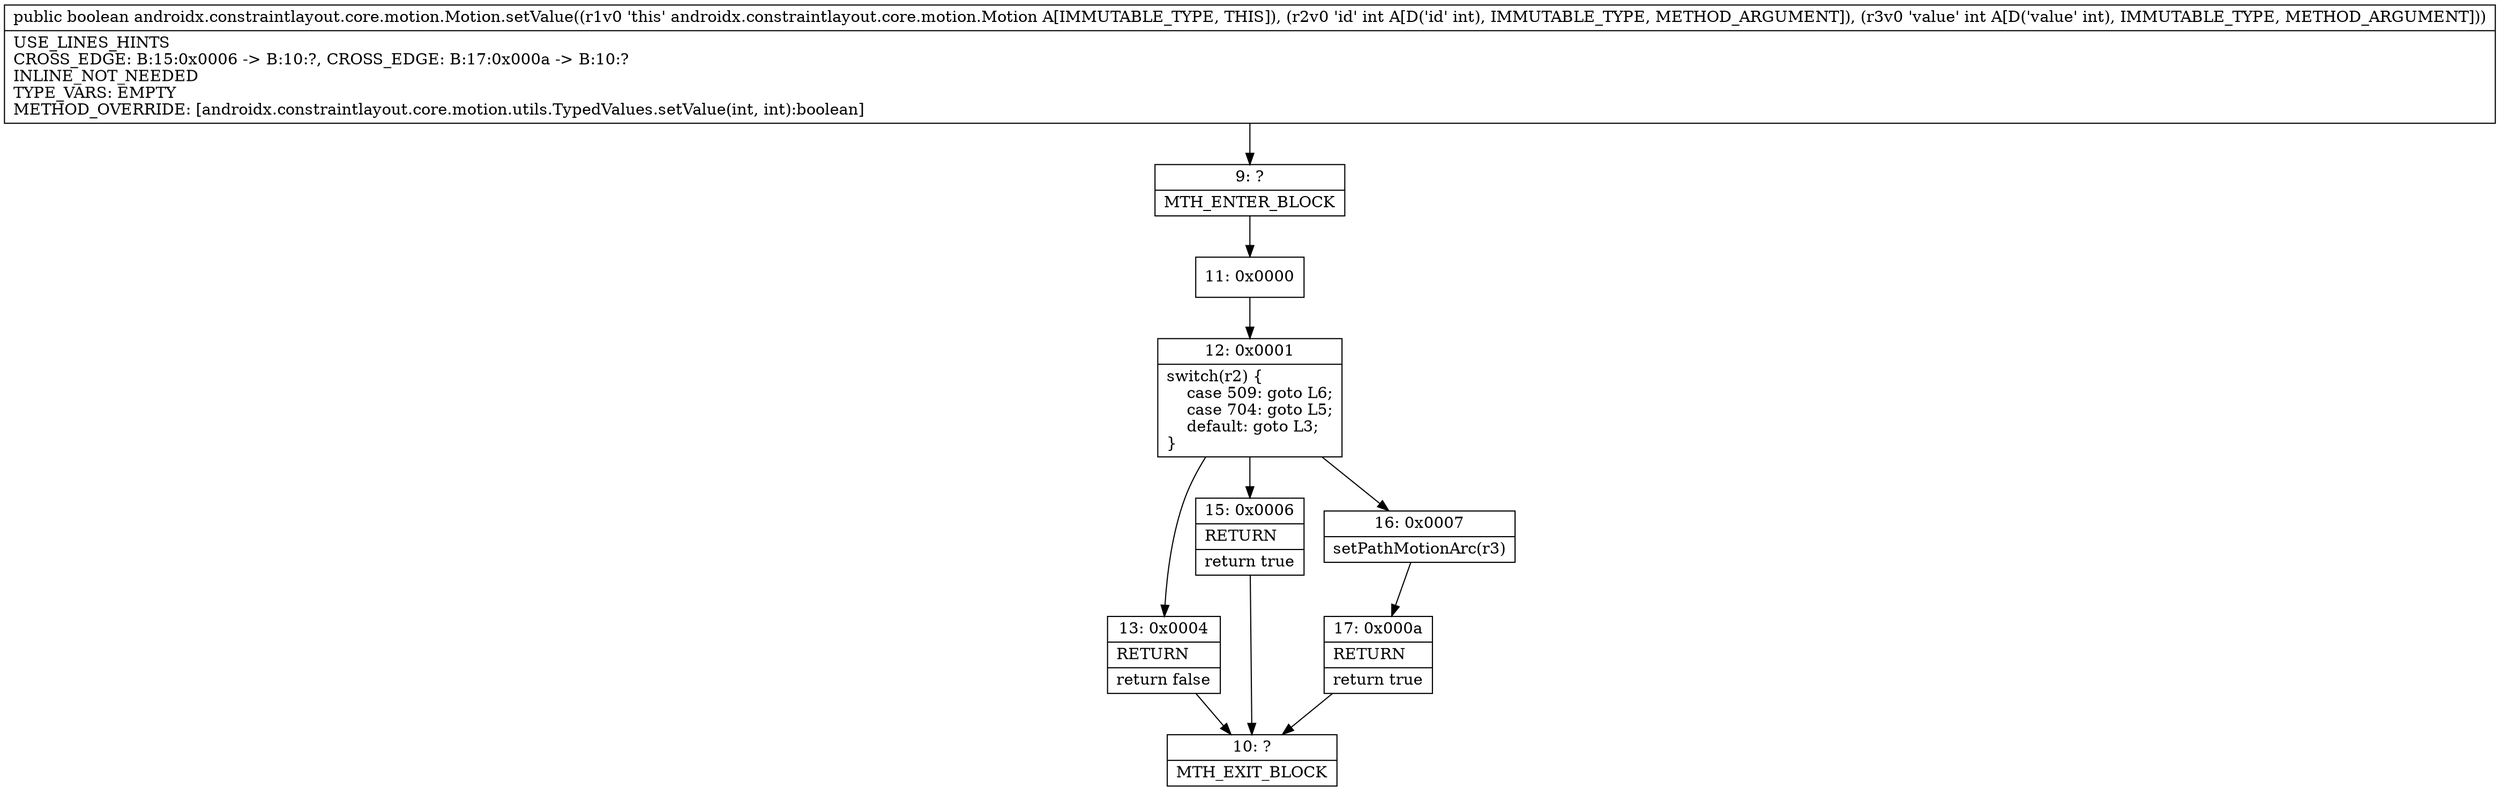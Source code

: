 digraph "CFG forandroidx.constraintlayout.core.motion.Motion.setValue(II)Z" {
Node_9 [shape=record,label="{9\:\ ?|MTH_ENTER_BLOCK\l}"];
Node_11 [shape=record,label="{11\:\ 0x0000}"];
Node_12 [shape=record,label="{12\:\ 0x0001|switch(r2) \{\l    case 509: goto L6;\l    case 704: goto L5;\l    default: goto L3;\l\}\l}"];
Node_13 [shape=record,label="{13\:\ 0x0004|RETURN\l|return false\l}"];
Node_10 [shape=record,label="{10\:\ ?|MTH_EXIT_BLOCK\l}"];
Node_15 [shape=record,label="{15\:\ 0x0006|RETURN\l|return true\l}"];
Node_16 [shape=record,label="{16\:\ 0x0007|setPathMotionArc(r3)\l}"];
Node_17 [shape=record,label="{17\:\ 0x000a|RETURN\l|return true\l}"];
MethodNode[shape=record,label="{public boolean androidx.constraintlayout.core.motion.Motion.setValue((r1v0 'this' androidx.constraintlayout.core.motion.Motion A[IMMUTABLE_TYPE, THIS]), (r2v0 'id' int A[D('id' int), IMMUTABLE_TYPE, METHOD_ARGUMENT]), (r3v0 'value' int A[D('value' int), IMMUTABLE_TYPE, METHOD_ARGUMENT]))  | USE_LINES_HINTS\lCROSS_EDGE: B:15:0x0006 \-\> B:10:?, CROSS_EDGE: B:17:0x000a \-\> B:10:?\lINLINE_NOT_NEEDED\lTYPE_VARS: EMPTY\lMETHOD_OVERRIDE: [androidx.constraintlayout.core.motion.utils.TypedValues.setValue(int, int):boolean]\l}"];
MethodNode -> Node_9;Node_9 -> Node_11;
Node_11 -> Node_12;
Node_12 -> Node_13;
Node_12 -> Node_15;
Node_12 -> Node_16;
Node_13 -> Node_10;
Node_15 -> Node_10;
Node_16 -> Node_17;
Node_17 -> Node_10;
}

